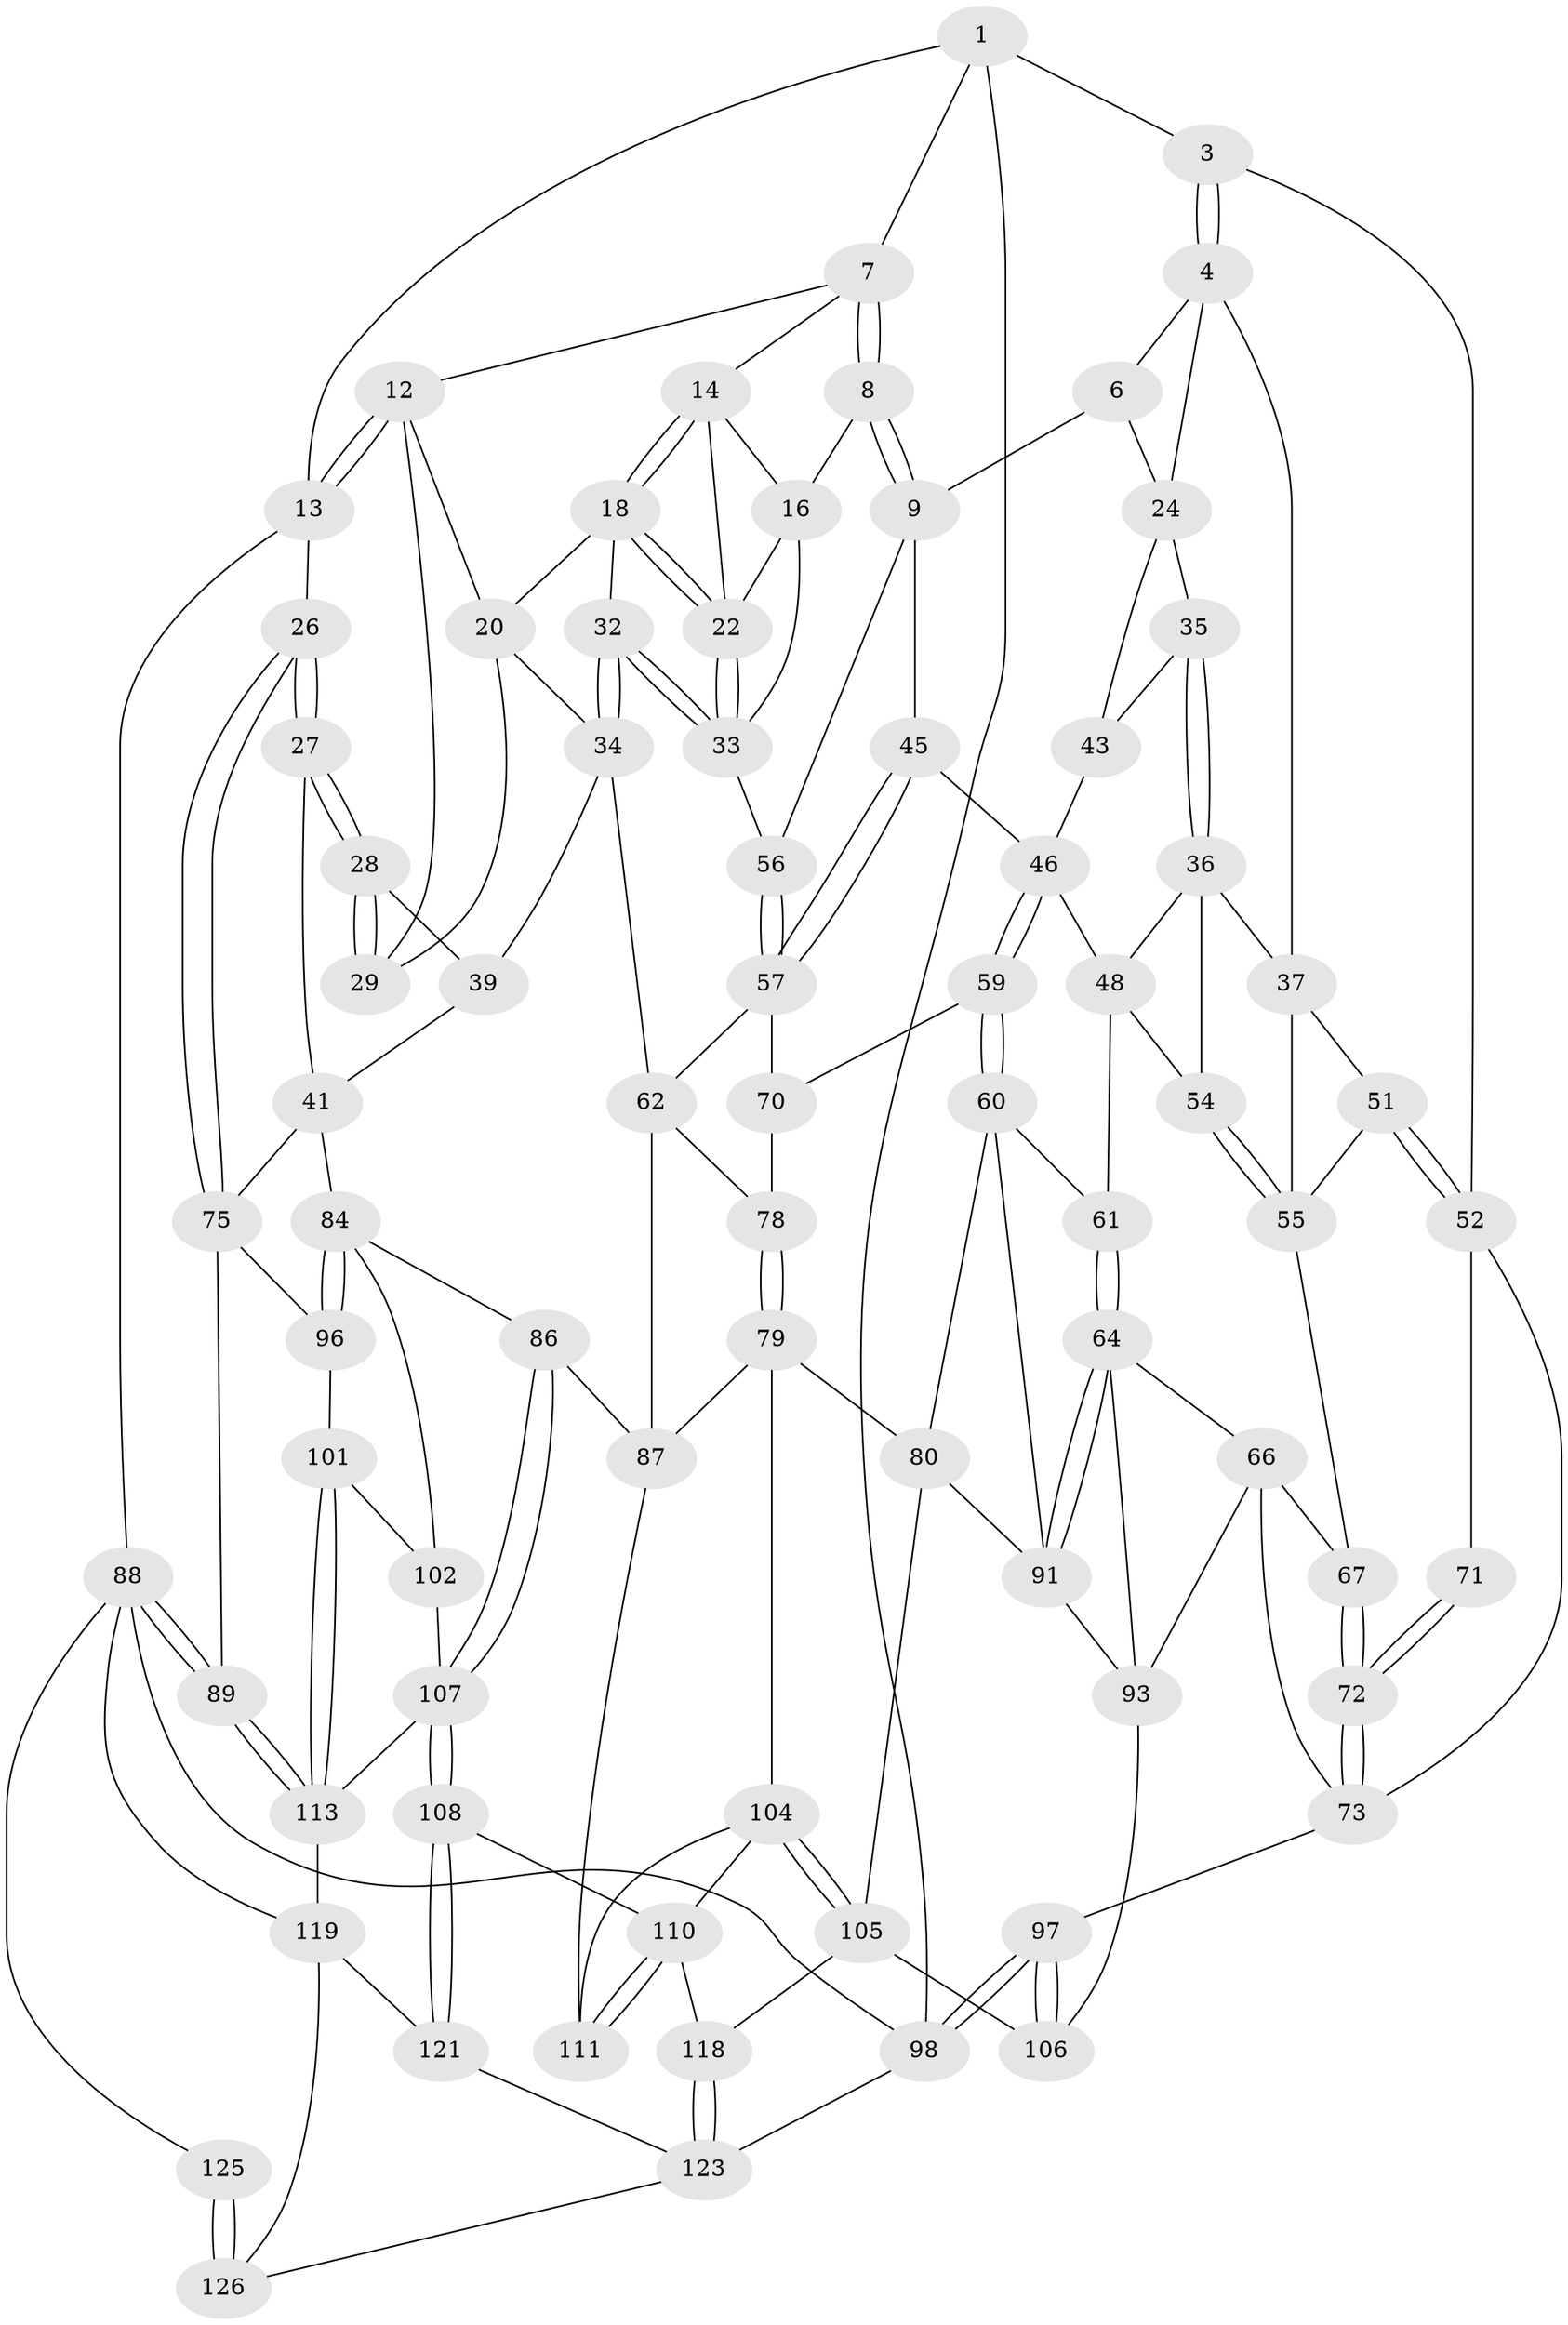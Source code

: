 // Generated by graph-tools (version 1.1) at 2025/24/03/03/25 07:24:35]
// undirected, 78 vertices, 177 edges
graph export_dot {
graph [start="1"]
  node [color=gray90,style=filled];
  1 [pos="+0.27447901911899947+0",super="+2"];
  3 [pos="+0+0"];
  4 [pos="+0+0.05812527290038881",super="+5"];
  6 [pos="+0.2506281008349256+0",super="+10"];
  7 [pos="+0.5128159393997288+0",super="+11"];
  8 [pos="+0.3850501290999569+0.1722343276571785"];
  9 [pos="+0.3784509374607001+0.1754862694832504",super="+44"];
  12 [pos="+0.8424610919727646+0",super="+21"];
  13 [pos="+1+0"];
  14 [pos="+0.5551696622163728+0",super="+15"];
  16 [pos="+0.5114565621217402+0.10140277010033631",super="+17"];
  18 [pos="+0.6048227571101036+0.04668476774077272",super="+19"];
  20 [pos="+0.6965173109047139+0.08423166913871338",super="+31"];
  22 [pos="+0.5962298561164635+0.20086146760687798",super="+23"];
  24 [pos="+0.32526538422008355+0.15506291579904613",super="+25"];
  26 [pos="+1+0.14376509510268662"];
  27 [pos="+0.9561181088112134+0.21873368360390527"];
  28 [pos="+0.8888434330514823+0.16328253519107475",super="+38"];
  29 [pos="+0.8090799227783999+0.0632297720655749",super="+30"];
  32 [pos="+0.6152627919329907+0.24591888433306114"];
  33 [pos="+0.6076108019617597+0.24269022857520445",super="+42"];
  34 [pos="+0.6379640334481494+0.26162145431315365",super="+40"];
  35 [pos="+0.13680250246018386+0.17571879001185597"];
  36 [pos="+0.12890724961468544+0.17958188736287037",super="+49"];
  37 [pos="+0.11205652976779495+0.17844125553757398",super="+50"];
  39 [pos="+0.7267896922483638+0.32813740135485486"];
  41 [pos="+0.7989571718275942+0.3389117203194319",super="+76"];
  43 [pos="+0.18042037502398964+0.1869712689088009"];
  45 [pos="+0.35087754000726085+0.2510803475978658"];
  46 [pos="+0.3164479455314999+0.2997640448975523",super="+47"];
  48 [pos="+0.17499590096011744+0.3105009249061776",super="+58"];
  51 [pos="+0+0.28220510286408507"];
  52 [pos="+0+0.2862883773679478",super="+53"];
  54 [pos="+0.09767978614592454+0.33711480241658753"];
  55 [pos="+0.0870644460651362+0.34004127949489443",super="+69"];
  56 [pos="+0.48405113913873277+0.3230199974936603"];
  57 [pos="+0.466250721354558+0.3675237239048362",super="+63"];
  59 [pos="+0.322303778321144+0.3831643126516105"];
  60 [pos="+0.28654403473547624+0.4180907580829911",super="+81"];
  61 [pos="+0.20383122422469135+0.4448057850798513"];
  62 [pos="+0.6287797137923646+0.4699045167362203",super="+82"];
  64 [pos="+0.19167663414036484+0.4587683936655563",super="+65"];
  66 [pos="+0.11357572753968508+0.47375030429106757",super="+92"];
  67 [pos="+0.09881354853169244+0.46114362873621695",super="+68"];
  70 [pos="+0.4009987375075862+0.41514428145914706",super="+77"];
  71 [pos="+0.05631988116121455+0.3911936100919335"];
  72 [pos="+0+0.4616602248080404"];
  73 [pos="+0+0.4732151249214051",super="+74"];
  75 [pos="+1+0.442984003590817",super="+90"];
  78 [pos="+0.3889940671641281+0.5514380807459692",super="+83"];
  79 [pos="+0.3738005502795443+0.5810262721866243",super="+100"];
  80 [pos="+0.3671491269629243+0.581972194507211",super="+103"];
  84 [pos="+0.862662989403013+0.48670715150446847",super="+85"];
  86 [pos="+0.6884690155389519+0.5957854530892065"];
  87 [pos="+0.6241853994417088+0.5512304575468325",super="+99"];
  88 [pos="+1+1",super="+124"];
  89 [pos="+1+0.7929393802563018"];
  91 [pos="+0.23775834460477085+0.5878820928644936",super="+95"];
  93 [pos="+0.10522661682773457+0.6949970564136468",super="+94"];
  96 [pos="+1+0.5531280558930468"];
  97 [pos="+0+1"];
  98 [pos="+0+1"];
  101 [pos="+0.913429687499412+0.6456924928054424"];
  102 [pos="+0.9034856796035778+0.6476386121431036"];
  104 [pos="+0.40794544533210797+0.7288780578420121",super="+115"];
  105 [pos="+0.34168934469245527+0.7600564837525482",super="+116"];
  106 [pos="+0+1"];
  107 [pos="+0.7461682170914313+0.7177499375187812",super="+112"];
  108 [pos="+0.7190980593899369+0.750674750120064",super="+109"];
  110 [pos="+0.5645063895449647+0.7929812847962315",super="+117"];
  111 [pos="+0.5449050554895891+0.6308377003902654"];
  113 [pos="+1+0.762752837621478",super="+114"];
  118 [pos="+0.40689426106945603+0.8778989863898348"];
  119 [pos="+0.8744727997707775+0.8494819862812613",super="+120"];
  121 [pos="+0.7159853126714908+0.8853550921083474",super="+122"];
  123 [pos="+0.5770662153735213+1",super="+128"];
  125 [pos="+1+1"];
  126 [pos="+0.8085899666422253+0.9141378590726749",super="+127"];
  1 -- 7;
  1 -- 98;
  1 -- 3;
  1 -- 13;
  3 -- 4;
  3 -- 4;
  3 -- 52;
  4 -- 37;
  4 -- 6;
  4 -- 24;
  6 -- 24;
  6 -- 9;
  7 -- 8;
  7 -- 8;
  7 -- 12;
  7 -- 14;
  8 -- 9;
  8 -- 9;
  8 -- 16;
  9 -- 56;
  9 -- 45;
  12 -- 13;
  12 -- 13;
  12 -- 29;
  12 -- 20;
  13 -- 26;
  13 -- 88;
  14 -- 18;
  14 -- 18;
  14 -- 16;
  14 -- 22;
  16 -- 33;
  16 -- 22;
  18 -- 22;
  18 -- 22;
  18 -- 32;
  18 -- 20;
  20 -- 34;
  20 -- 29;
  22 -- 33;
  22 -- 33;
  24 -- 43;
  24 -- 35;
  26 -- 27;
  26 -- 27;
  26 -- 75;
  26 -- 75;
  27 -- 28;
  27 -- 28;
  27 -- 41;
  28 -- 29 [weight=2];
  28 -- 29;
  28 -- 39;
  32 -- 33;
  32 -- 33;
  32 -- 34;
  32 -- 34;
  33 -- 56;
  34 -- 62;
  34 -- 39;
  35 -- 36;
  35 -- 36;
  35 -- 43;
  36 -- 37;
  36 -- 48;
  36 -- 54;
  37 -- 51;
  37 -- 55;
  39 -- 41;
  41 -- 75;
  41 -- 84;
  43 -- 46;
  45 -- 46;
  45 -- 57;
  45 -- 57;
  46 -- 59;
  46 -- 59;
  46 -- 48;
  48 -- 61;
  48 -- 54;
  51 -- 52;
  51 -- 52;
  51 -- 55;
  52 -- 71;
  52 -- 73;
  54 -- 55;
  54 -- 55;
  55 -- 67;
  56 -- 57;
  56 -- 57;
  57 -- 62;
  57 -- 70;
  59 -- 60;
  59 -- 60;
  59 -- 70;
  60 -- 61;
  60 -- 80;
  60 -- 91;
  61 -- 64;
  61 -- 64;
  62 -- 78;
  62 -- 87;
  64 -- 91;
  64 -- 91;
  64 -- 66;
  64 -- 93;
  66 -- 67;
  66 -- 73;
  66 -- 93;
  67 -- 72;
  67 -- 72;
  70 -- 78 [weight=2];
  71 -- 72;
  71 -- 72;
  72 -- 73;
  72 -- 73;
  73 -- 97;
  75 -- 96;
  75 -- 89;
  78 -- 79;
  78 -- 79;
  79 -- 80;
  79 -- 104;
  79 -- 87;
  80 -- 105;
  80 -- 91;
  84 -- 96;
  84 -- 96;
  84 -- 86;
  84 -- 102;
  86 -- 87;
  86 -- 107;
  86 -- 107;
  87 -- 111;
  88 -- 89;
  88 -- 89;
  88 -- 98;
  88 -- 125;
  88 -- 119;
  89 -- 113;
  89 -- 113;
  91 -- 93;
  93 -- 106;
  96 -- 101;
  97 -- 98;
  97 -- 98;
  97 -- 106;
  97 -- 106;
  98 -- 123;
  101 -- 102;
  101 -- 113;
  101 -- 113;
  102 -- 107;
  104 -- 105;
  104 -- 105;
  104 -- 110;
  104 -- 111;
  105 -- 106;
  105 -- 118;
  107 -- 108;
  107 -- 108;
  107 -- 113;
  108 -- 121 [weight=2];
  108 -- 121;
  108 -- 110;
  110 -- 111;
  110 -- 111;
  110 -- 118;
  113 -- 119;
  118 -- 123;
  118 -- 123;
  119 -- 121;
  119 -- 126;
  121 -- 123;
  123 -- 126;
  125 -- 126 [weight=2];
  125 -- 126;
}
